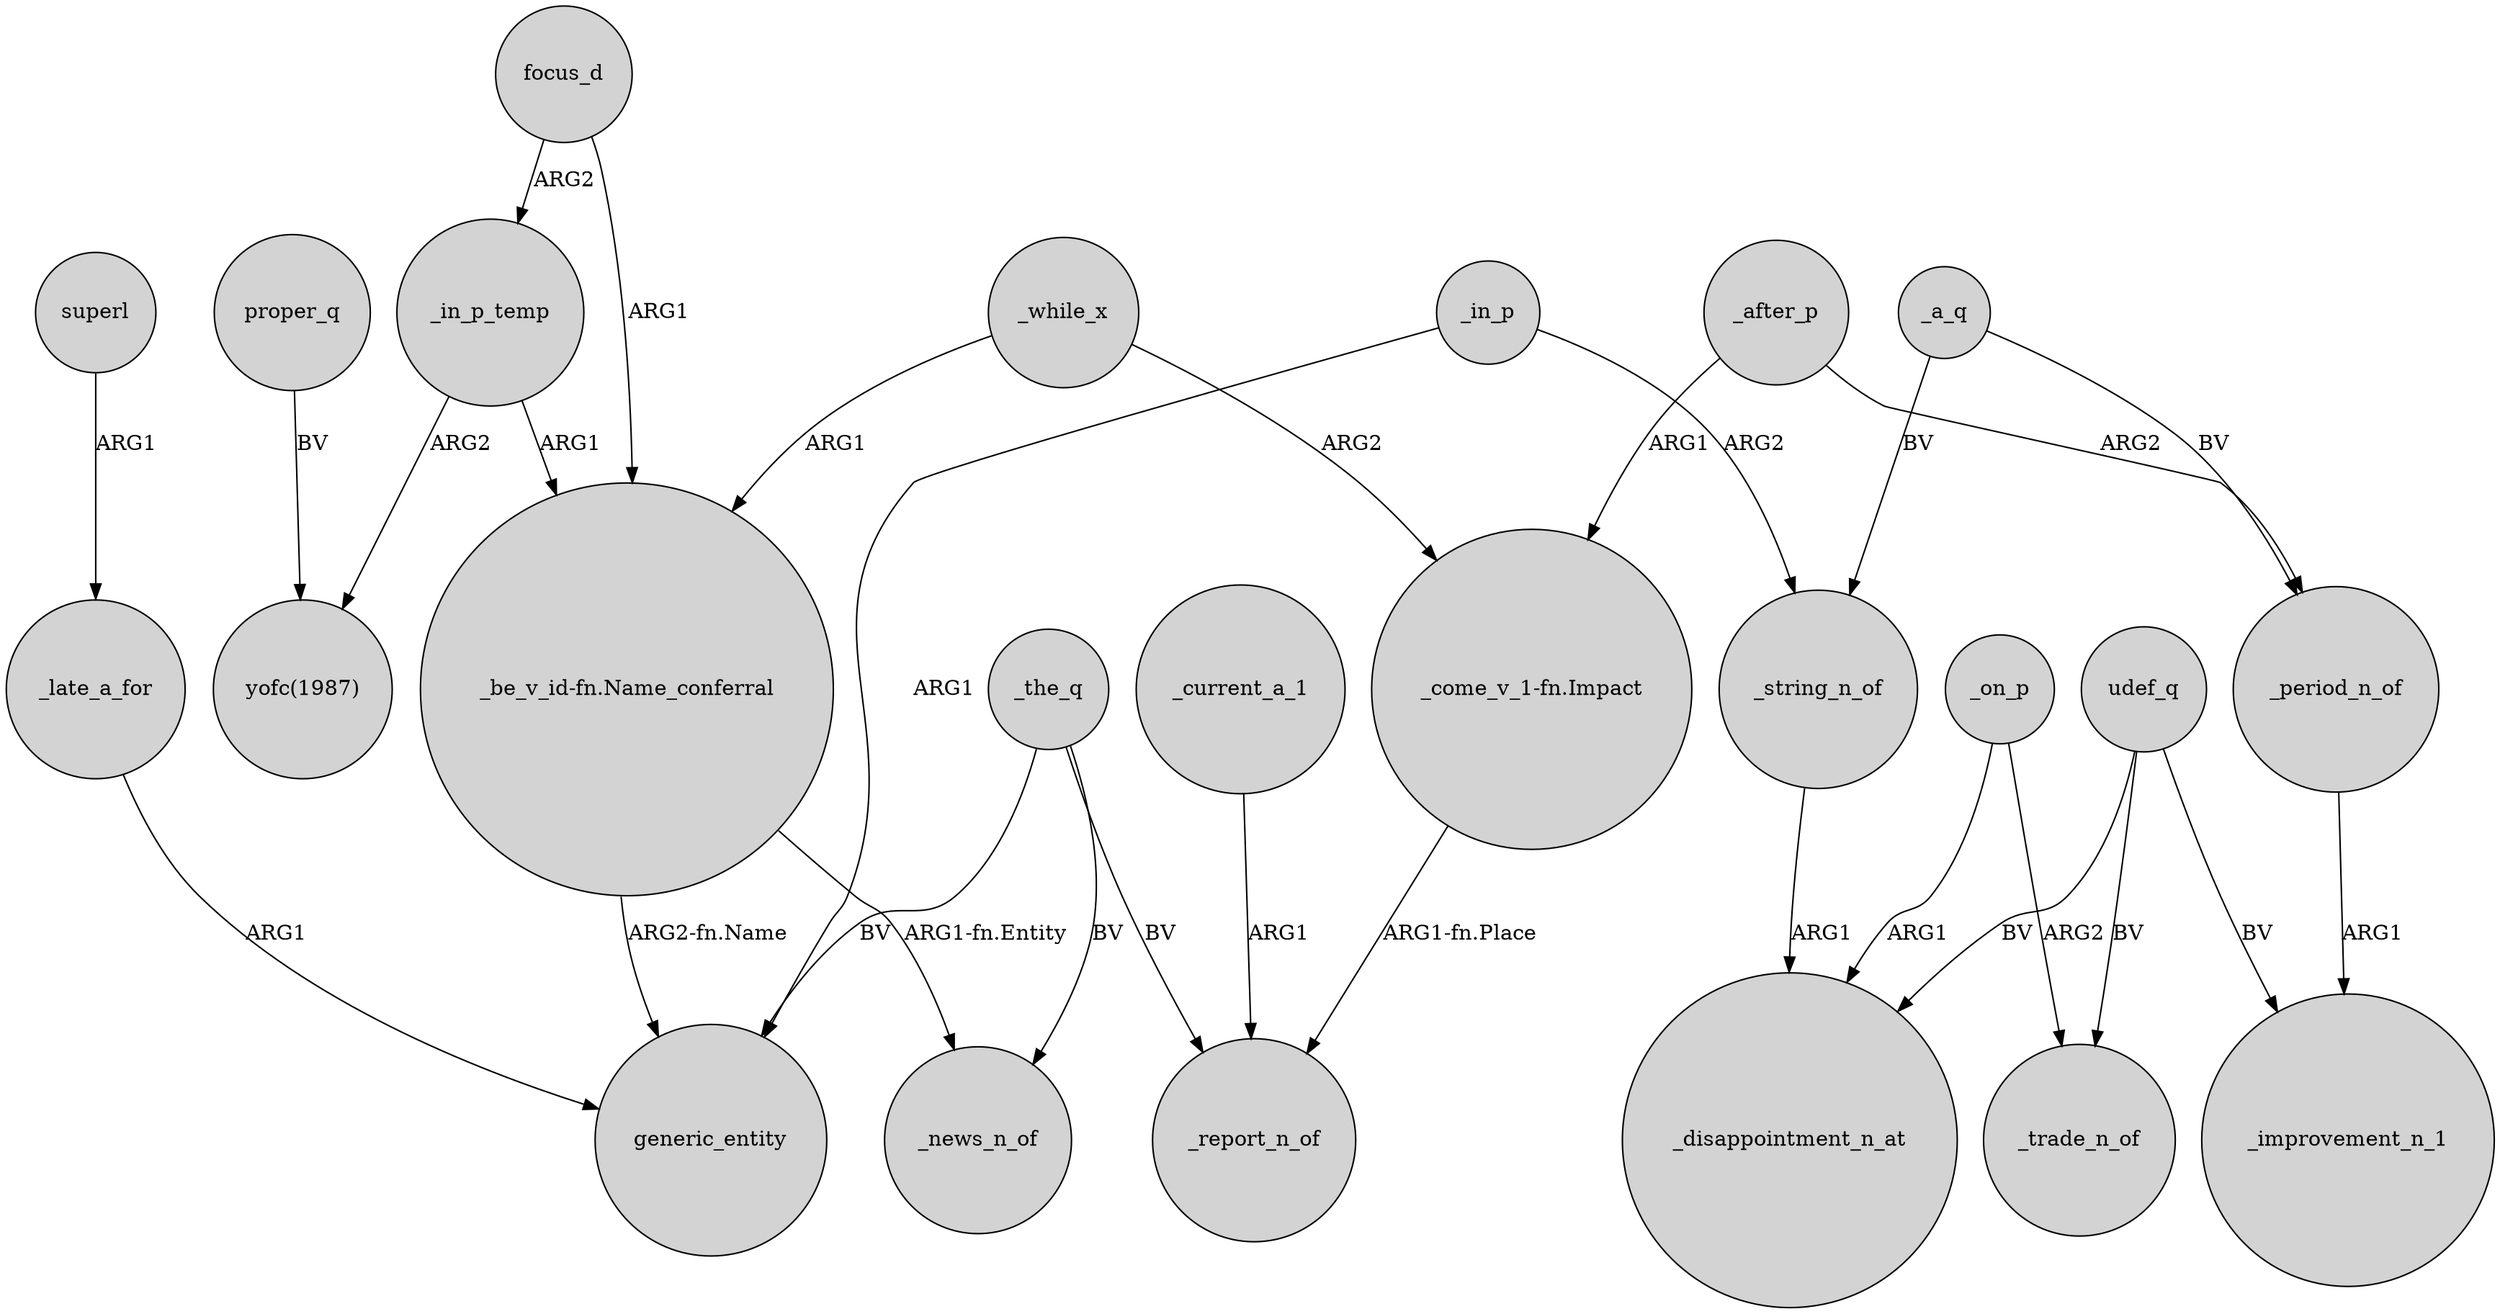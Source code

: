 digraph {
	node [shape=circle style=filled]
	"_be_v_id-fn.Name_conferral" -> generic_entity [label="ARG2-fn.Name"]
	_while_x -> "_come_v_1-fn.Impact" [label=ARG2]
	"_come_v_1-fn.Impact" -> _report_n_of [label="ARG1-fn.Place"]
	_in_p_temp -> "yofc(1987)" [label=ARG2]
	udef_q -> _improvement_n_1 [label=BV]
	_after_p -> _period_n_of [label=ARG2]
	superl -> _late_a_for [label=ARG1]
	_the_q -> _report_n_of [label=BV]
	_in_p_temp -> "_be_v_id-fn.Name_conferral" [label=ARG1]
	_in_p -> _string_n_of [label=ARG2]
	_a_q -> _string_n_of [label=BV]
	_in_p -> generic_entity [label=ARG1]
	udef_q -> _disappointment_n_at [label=BV]
	_after_p -> "_come_v_1-fn.Impact" [label=ARG1]
	focus_d -> "_be_v_id-fn.Name_conferral" [label=ARG1]
	_late_a_for -> generic_entity [label=ARG1]
	_string_n_of -> _disappointment_n_at [label=ARG1]
	_a_q -> _period_n_of [label=BV]
	_while_x -> "_be_v_id-fn.Name_conferral" [label=ARG1]
	proper_q -> "yofc(1987)" [label=BV]
	_the_q -> generic_entity [label=BV]
	_on_p -> _disappointment_n_at [label=ARG1]
	focus_d -> _in_p_temp [label=ARG2]
	udef_q -> _trade_n_of [label=BV]
	_the_q -> _news_n_of [label=BV]
	_on_p -> _trade_n_of [label=ARG2]
	_period_n_of -> _improvement_n_1 [label=ARG1]
	_current_a_1 -> _report_n_of [label=ARG1]
	"_be_v_id-fn.Name_conferral" -> _news_n_of [label="ARG1-fn.Entity"]
}
